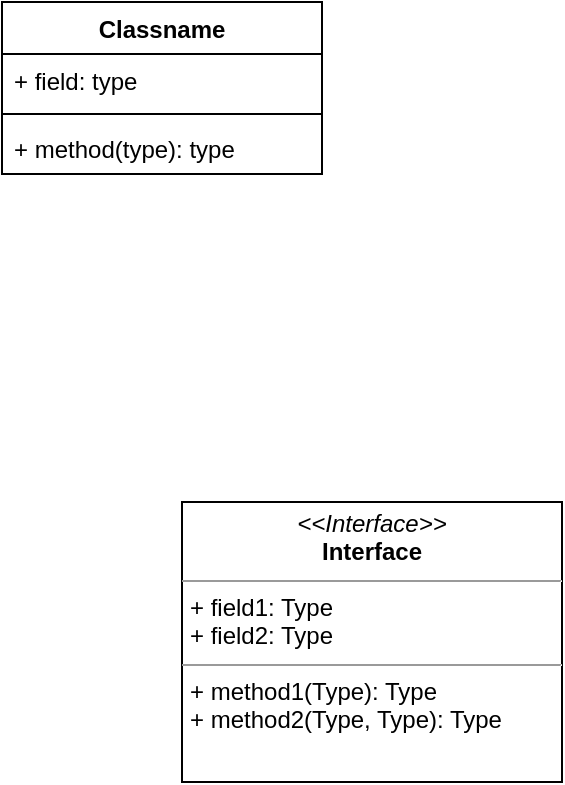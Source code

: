 <mxfile version="13.8.0" type="github">
  <diagram id="TlmuV-VfjEO8P__Ehpt_" name="Page-1">
    <mxGraphModel dx="901" dy="741" grid="1" gridSize="10" guides="1" tooltips="1" connect="1" arrows="1" fold="1" page="1" pageScale="1" pageWidth="827" pageHeight="1169" math="0" shadow="0">
      <root>
        <mxCell id="0" />
        <mxCell id="1" parent="0" />
        <mxCell id="y7655CGW9IwPuz1aW-Hj-1" value="Classname" style="swimlane;fontStyle=1;align=center;verticalAlign=top;childLayout=stackLayout;horizontal=1;startSize=26;horizontalStack=0;resizeParent=1;resizeParentMax=0;resizeLast=0;collapsible=1;marginBottom=0;" parent="1" vertex="1">
          <mxGeometry x="270" y="170" width="160" height="86" as="geometry" />
        </mxCell>
        <mxCell id="y7655CGW9IwPuz1aW-Hj-2" value="+ field: type" style="text;strokeColor=none;fillColor=none;align=left;verticalAlign=top;spacingLeft=4;spacingRight=4;overflow=hidden;rotatable=0;points=[[0,0.5],[1,0.5]];portConstraint=eastwest;" parent="y7655CGW9IwPuz1aW-Hj-1" vertex="1">
          <mxGeometry y="26" width="160" height="26" as="geometry" />
        </mxCell>
        <mxCell id="y7655CGW9IwPuz1aW-Hj-3" value="" style="line;strokeWidth=1;fillColor=none;align=left;verticalAlign=middle;spacingTop=-1;spacingLeft=3;spacingRight=3;rotatable=0;labelPosition=right;points=[];portConstraint=eastwest;" parent="y7655CGW9IwPuz1aW-Hj-1" vertex="1">
          <mxGeometry y="52" width="160" height="8" as="geometry" />
        </mxCell>
        <mxCell id="y7655CGW9IwPuz1aW-Hj-4" value="+ method(type): type" style="text;strokeColor=none;fillColor=none;align=left;verticalAlign=top;spacingLeft=4;spacingRight=4;overflow=hidden;rotatable=0;points=[[0,0.5],[1,0.5]];portConstraint=eastwest;" parent="y7655CGW9IwPuz1aW-Hj-1" vertex="1">
          <mxGeometry y="60" width="160" height="26" as="geometry" />
        </mxCell>
        <mxCell id="q0YsgXdBPeOtWmPyW8R3-1" value="&lt;p style=&quot;margin:0px;margin-top:4px;text-align:center;&quot;&gt;&lt;i&gt;&amp;lt;&amp;lt;Interface&amp;gt;&amp;gt;&lt;/i&gt;&lt;br/&gt;&lt;b&gt;Interface&lt;/b&gt;&lt;/p&gt;&lt;hr size=&quot;1&quot;/&gt;&lt;p style=&quot;margin:0px;margin-left:4px;&quot;&gt;+ field1: Type&lt;br/&gt;+ field2: Type&lt;/p&gt;&lt;hr size=&quot;1&quot;/&gt;&lt;p style=&quot;margin:0px;margin-left:4px;&quot;&gt;+ method1(Type): Type&lt;br/&gt;+ method2(Type, Type): Type&lt;/p&gt;" style="verticalAlign=top;align=left;overflow=fill;fontSize=12;fontFamily=Helvetica;html=1;" vertex="1" parent="1">
          <mxGeometry x="360" y="420" width="190" height="140" as="geometry" />
        </mxCell>
      </root>
    </mxGraphModel>
  </diagram>
</mxfile>
